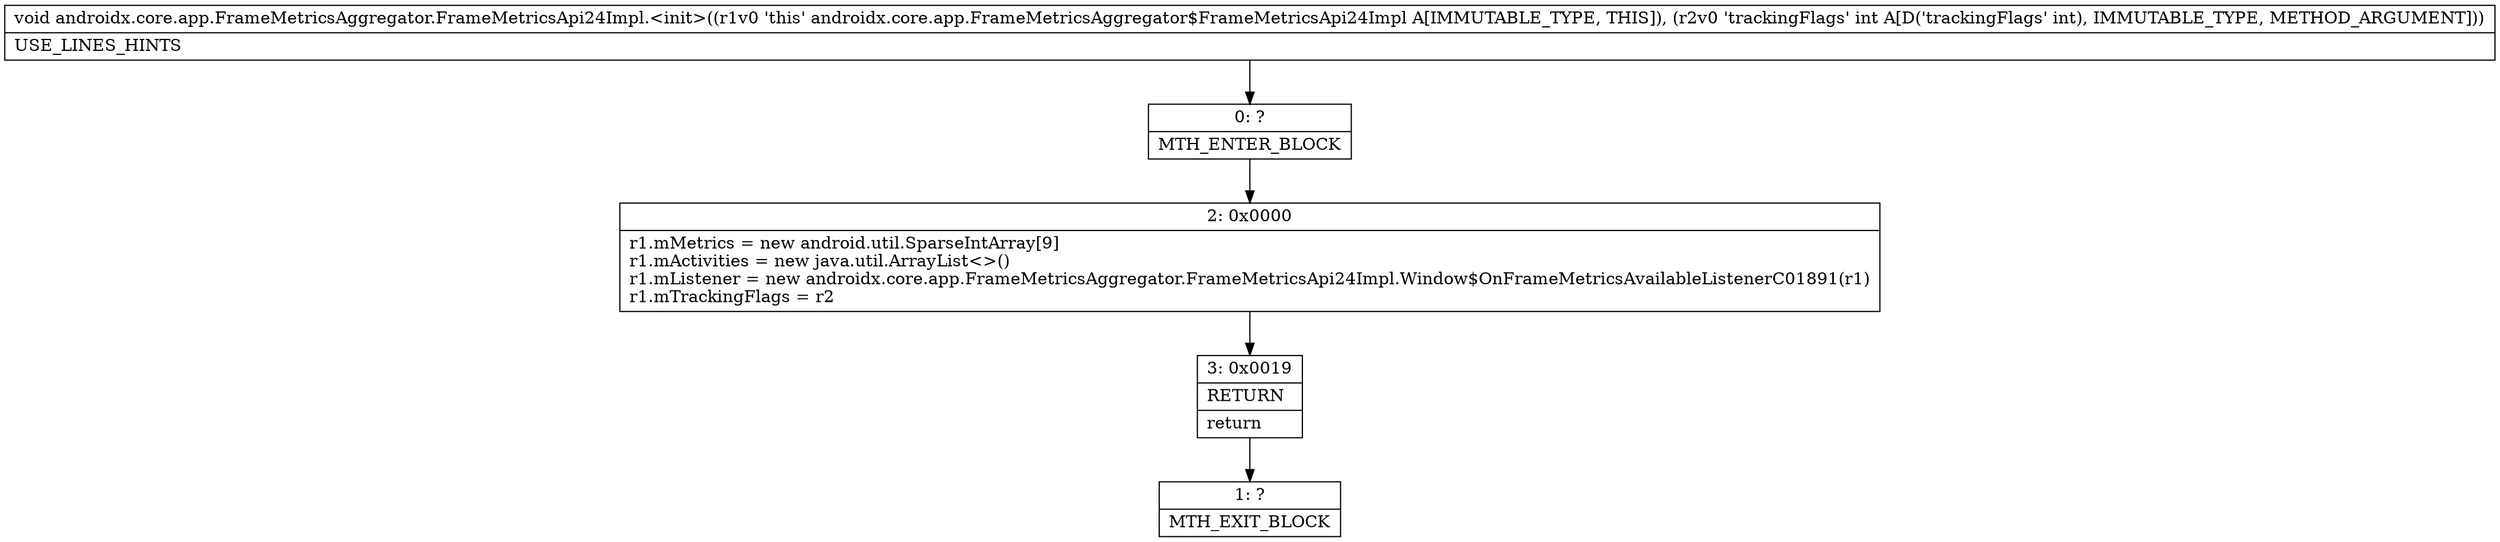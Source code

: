 digraph "CFG forandroidx.core.app.FrameMetricsAggregator.FrameMetricsApi24Impl.\<init\>(I)V" {
Node_0 [shape=record,label="{0\:\ ?|MTH_ENTER_BLOCK\l}"];
Node_2 [shape=record,label="{2\:\ 0x0000|r1.mMetrics = new android.util.SparseIntArray[9]\lr1.mActivities = new java.util.ArrayList\<\>()\lr1.mListener = new androidx.core.app.FrameMetricsAggregator.FrameMetricsApi24Impl.Window$OnFrameMetricsAvailableListenerC01891(r1)\lr1.mTrackingFlags = r2\l}"];
Node_3 [shape=record,label="{3\:\ 0x0019|RETURN\l|return\l}"];
Node_1 [shape=record,label="{1\:\ ?|MTH_EXIT_BLOCK\l}"];
MethodNode[shape=record,label="{void androidx.core.app.FrameMetricsAggregator.FrameMetricsApi24Impl.\<init\>((r1v0 'this' androidx.core.app.FrameMetricsAggregator$FrameMetricsApi24Impl A[IMMUTABLE_TYPE, THIS]), (r2v0 'trackingFlags' int A[D('trackingFlags' int), IMMUTABLE_TYPE, METHOD_ARGUMENT]))  | USE_LINES_HINTS\l}"];
MethodNode -> Node_0;Node_0 -> Node_2;
Node_2 -> Node_3;
Node_3 -> Node_1;
}

